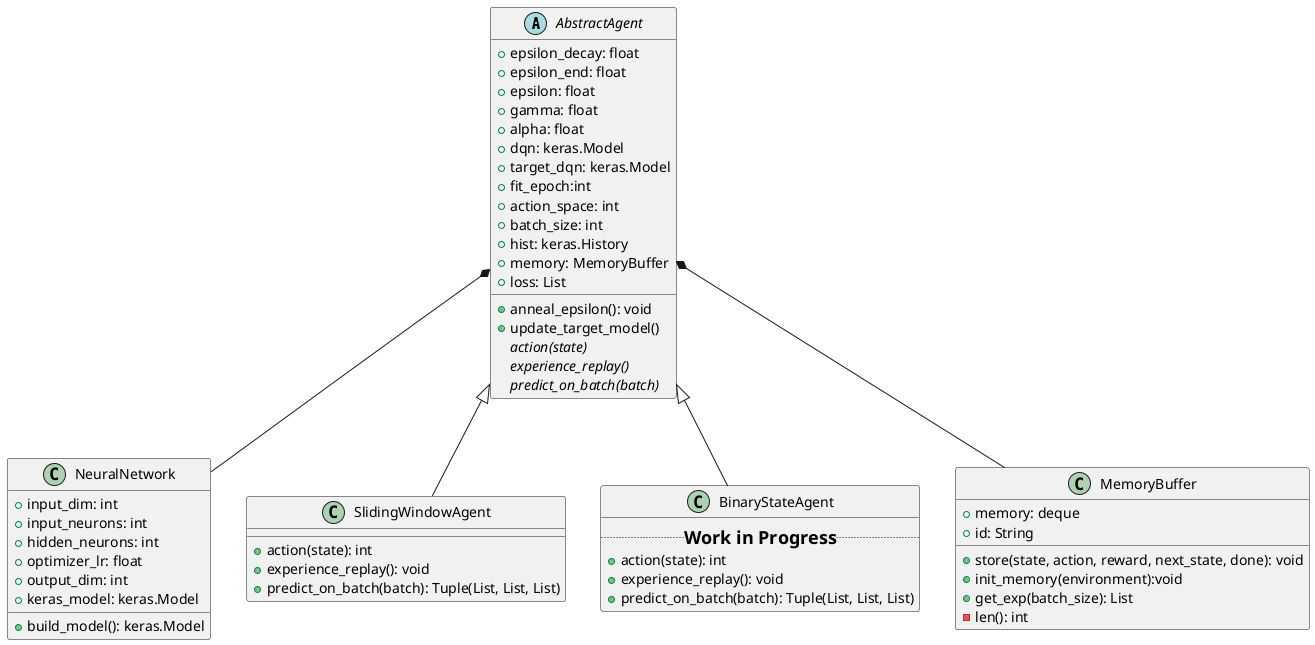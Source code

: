@startuml
'Relations in Diagram
AbstractAgent *-- NeuralNetwork
AbstractAgent <|-- SlidingWindowAgent
AbstractAgent <|-- BinaryStateAgent
AbstractAgent *-- MemoryBuffer


'Classes in Diagram
abstract class AbstractAgent{
+epsilon_decay: float
+epsilon_end: float
+epsilon: float
+gamma: float
+alpha: float
+dqn: keras.Model
+target_dqn: keras.Model
+fit_epoch:int
+action_space: int
+batch_size: int
+hist: keras.History
+memory: MemoryBuffer
+loss: List
'
+ anneal_epsilon(): void
+ update_target_model()
{abstract} action(state)
{abstract} experience_replay()
{abstract} predict_on_batch(batch)
}

class SlidingWindowAgent {
+action(state): int
+experience_replay(): void
+predict_on_batch(batch): Tuple(List, List, List)
}

class BinaryStateAgent {
..=Work in Progress..
+action(state): int
+experience_replay(): void
+predict_on_batch(batch): Tuple(List, List, List)
}

class NeuralNetwork{
+input_dim: int
+input_neurons: int
+hidden_neurons: int
+optimizer_lr: float
+output_dim: int
+keras_model: keras.Model
'
+ build_model(): keras.Model
}

class MemoryBuffer{
+memory: deque
+id: String
'
+store(state, action, reward, next_state, done): void
+init_memory(environment):void
+get_exp(batch_size): List
-len(): int
}

@enduml